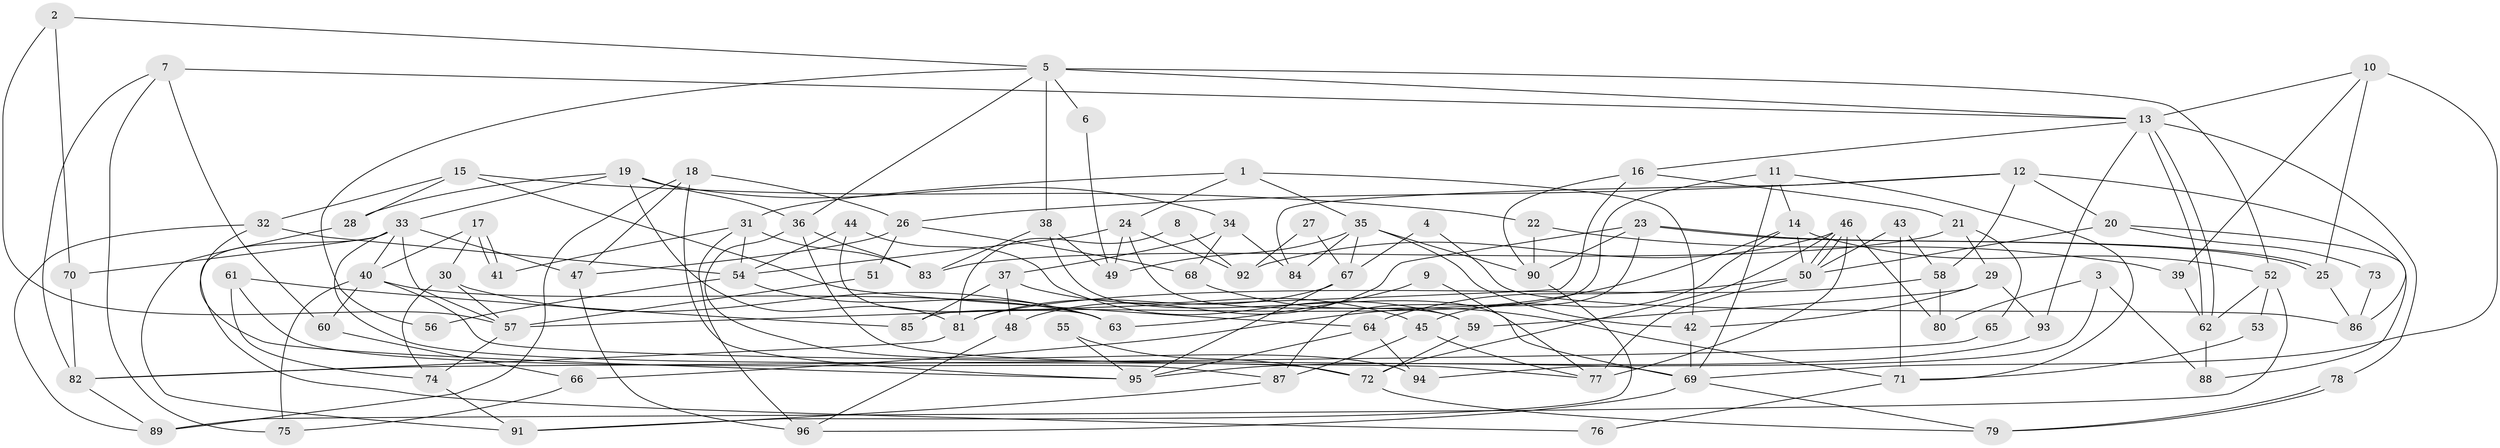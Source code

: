 // Generated by graph-tools (version 1.1) at 2025/15/03/09/25 04:15:06]
// undirected, 96 vertices, 192 edges
graph export_dot {
graph [start="1"]
  node [color=gray90,style=filled];
  1;
  2;
  3;
  4;
  5;
  6;
  7;
  8;
  9;
  10;
  11;
  12;
  13;
  14;
  15;
  16;
  17;
  18;
  19;
  20;
  21;
  22;
  23;
  24;
  25;
  26;
  27;
  28;
  29;
  30;
  31;
  32;
  33;
  34;
  35;
  36;
  37;
  38;
  39;
  40;
  41;
  42;
  43;
  44;
  45;
  46;
  47;
  48;
  49;
  50;
  51;
  52;
  53;
  54;
  55;
  56;
  57;
  58;
  59;
  60;
  61;
  62;
  63;
  64;
  65;
  66;
  67;
  68;
  69;
  70;
  71;
  72;
  73;
  74;
  75;
  76;
  77;
  78;
  79;
  80;
  81;
  82;
  83;
  84;
  85;
  86;
  87;
  88;
  89;
  90;
  91;
  92;
  93;
  94;
  95;
  96;
  1 -- 42;
  1 -- 35;
  1 -- 24;
  1 -- 31;
  2 -- 5;
  2 -- 57;
  2 -- 70;
  3 -- 80;
  3 -- 94;
  3 -- 88;
  4 -- 86;
  4 -- 67;
  5 -- 13;
  5 -- 52;
  5 -- 6;
  5 -- 36;
  5 -- 38;
  5 -- 56;
  6 -- 49;
  7 -- 75;
  7 -- 82;
  7 -- 13;
  7 -- 60;
  8 -- 92;
  8 -- 81;
  9 -- 77;
  9 -- 63;
  10 -- 69;
  10 -- 13;
  10 -- 25;
  10 -- 39;
  11 -- 14;
  11 -- 69;
  11 -- 71;
  11 -- 85;
  12 -- 26;
  12 -- 58;
  12 -- 20;
  12 -- 84;
  12 -- 86;
  13 -- 62;
  13 -- 62;
  13 -- 16;
  13 -- 78;
  13 -- 93;
  14 -- 50;
  14 -- 52;
  14 -- 45;
  14 -- 66;
  15 -- 22;
  15 -- 28;
  15 -- 32;
  15 -- 64;
  16 -- 90;
  16 -- 21;
  16 -- 57;
  17 -- 41;
  17 -- 41;
  17 -- 30;
  17 -- 40;
  18 -- 47;
  18 -- 95;
  18 -- 26;
  18 -- 89;
  19 -- 36;
  19 -- 33;
  19 -- 28;
  19 -- 34;
  19 -- 81;
  20 -- 50;
  20 -- 73;
  20 -- 88;
  21 -- 83;
  21 -- 29;
  21 -- 65;
  22 -- 39;
  22 -- 90;
  23 -- 25;
  23 -- 25;
  23 -- 48;
  23 -- 87;
  23 -- 90;
  24 -- 49;
  24 -- 54;
  24 -- 59;
  24 -- 92;
  25 -- 86;
  26 -- 47;
  26 -- 51;
  26 -- 68;
  27 -- 92;
  27 -- 67;
  28 -- 91;
  29 -- 93;
  29 -- 42;
  29 -- 59;
  30 -- 57;
  30 -- 63;
  30 -- 74;
  31 -- 54;
  31 -- 41;
  31 -- 83;
  31 -- 96;
  32 -- 54;
  32 -- 89;
  32 -- 95;
  33 -- 72;
  33 -- 70;
  33 -- 40;
  33 -- 47;
  33 -- 57;
  33 -- 76;
  34 -- 37;
  34 -- 68;
  34 -- 84;
  35 -- 42;
  35 -- 84;
  35 -- 49;
  35 -- 67;
  35 -- 90;
  36 -- 83;
  36 -- 77;
  36 -- 94;
  37 -- 45;
  37 -- 85;
  37 -- 48;
  38 -- 69;
  38 -- 49;
  38 -- 83;
  39 -- 62;
  40 -- 60;
  40 -- 63;
  40 -- 69;
  40 -- 75;
  42 -- 69;
  43 -- 50;
  43 -- 71;
  43 -- 58;
  44 -- 63;
  44 -- 59;
  44 -- 54;
  45 -- 87;
  45 -- 77;
  46 -- 77;
  46 -- 50;
  46 -- 50;
  46 -- 72;
  46 -- 80;
  46 -- 92;
  47 -- 96;
  48 -- 96;
  50 -- 77;
  50 -- 64;
  51 -- 57;
  52 -- 62;
  52 -- 89;
  52 -- 53;
  53 -- 71;
  54 -- 56;
  54 -- 63;
  55 -- 72;
  55 -- 95;
  57 -- 74;
  58 -- 81;
  58 -- 80;
  59 -- 72;
  60 -- 66;
  61 -- 87;
  61 -- 74;
  61 -- 85;
  62 -- 88;
  64 -- 94;
  64 -- 95;
  65 -- 82;
  66 -- 75;
  67 -- 95;
  67 -- 81;
  68 -- 71;
  69 -- 79;
  69 -- 96;
  70 -- 82;
  71 -- 76;
  72 -- 79;
  73 -- 86;
  74 -- 91;
  78 -- 79;
  78 -- 79;
  81 -- 82;
  82 -- 89;
  87 -- 91;
  90 -- 91;
  93 -- 95;
}
